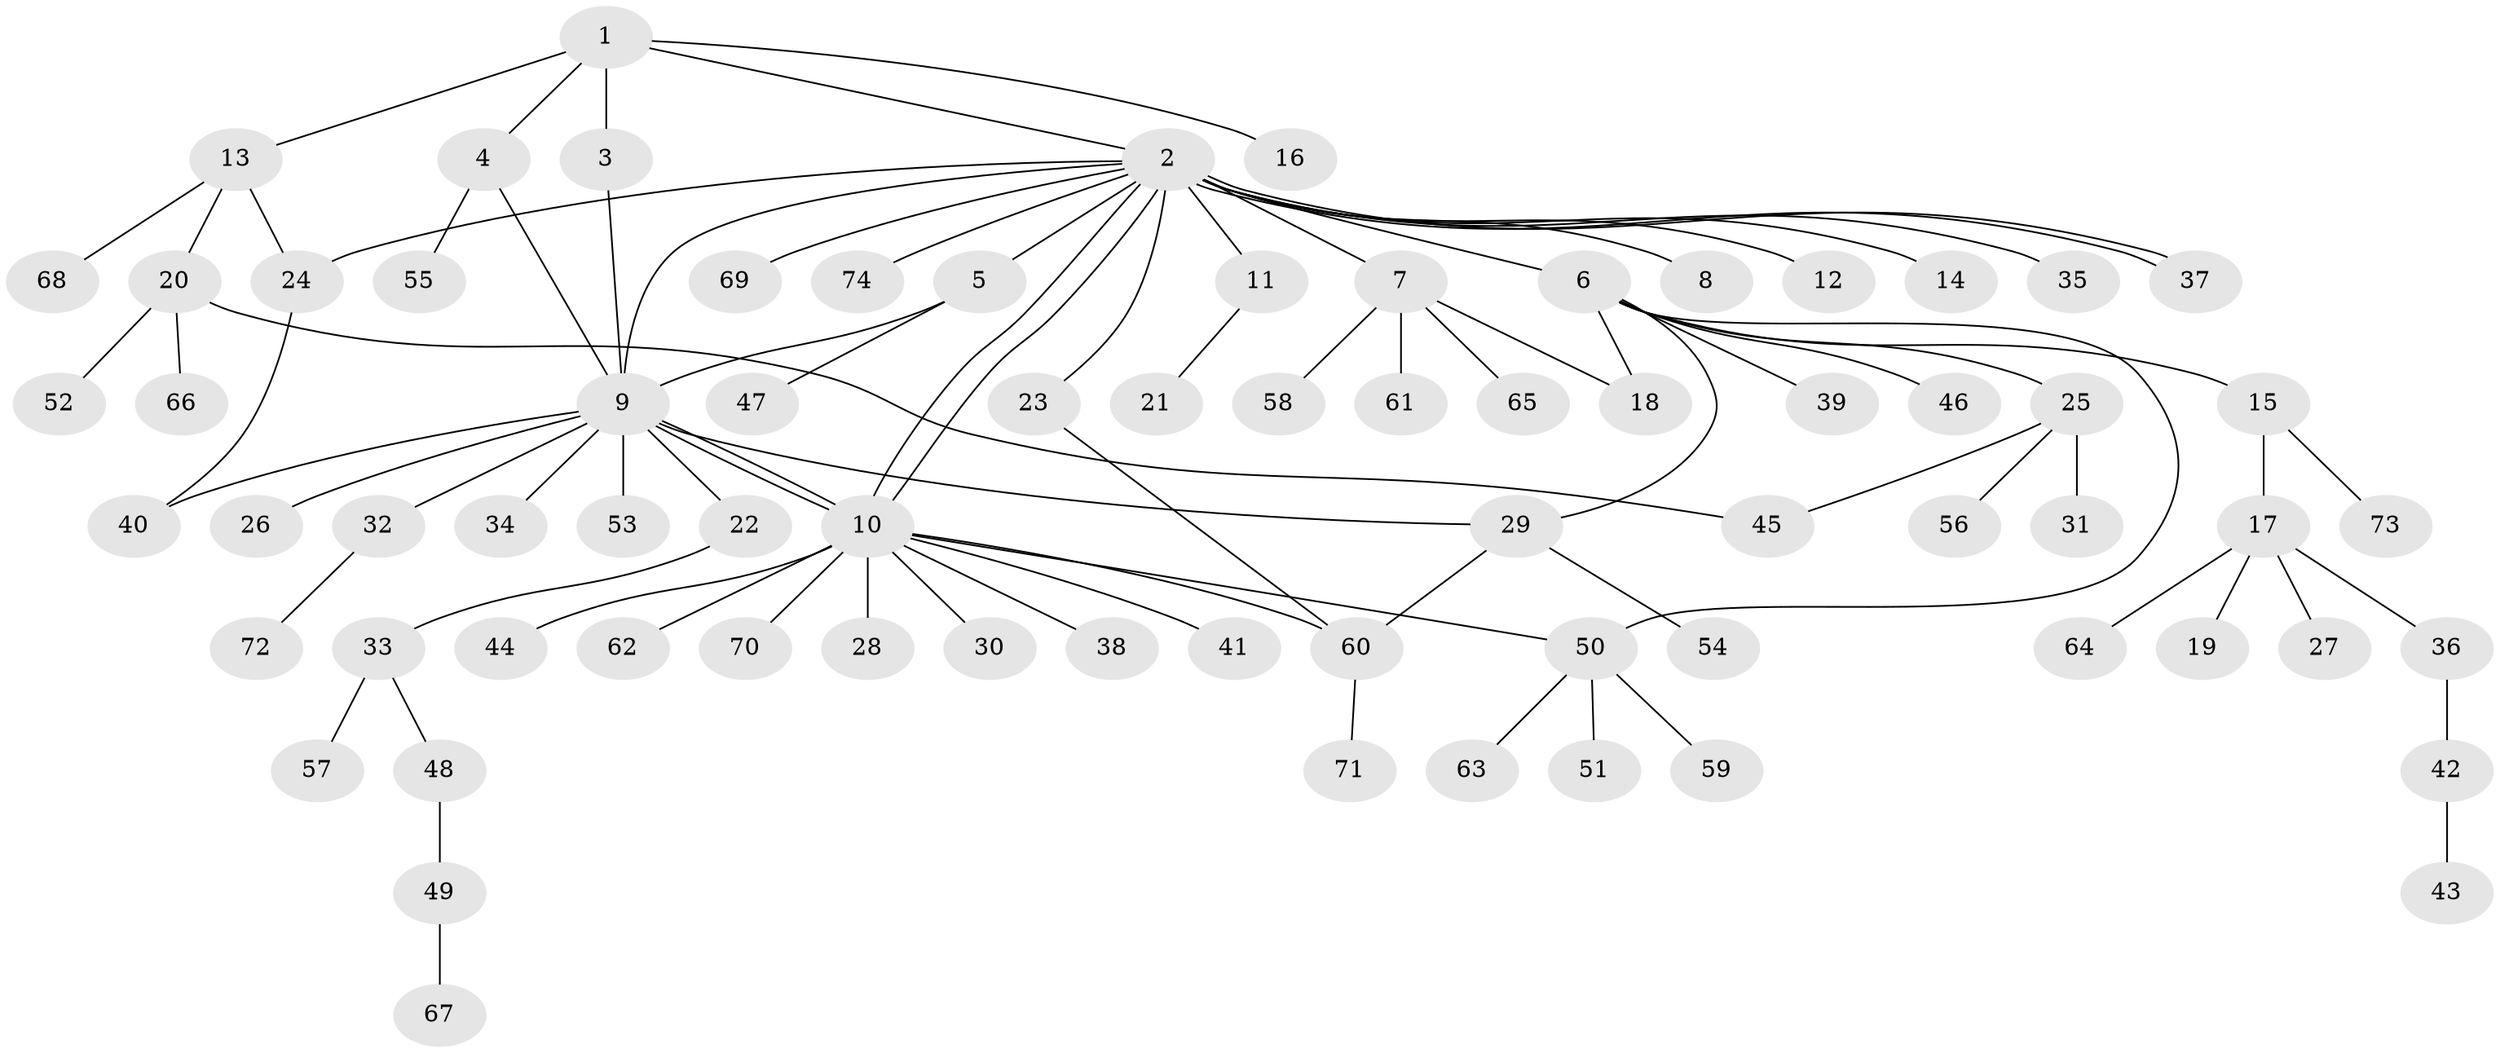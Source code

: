// Generated by graph-tools (version 1.1) at 2025/35/03/09/25 02:35:26]
// undirected, 74 vertices, 88 edges
graph export_dot {
graph [start="1"]
  node [color=gray90,style=filled];
  1;
  2;
  3;
  4;
  5;
  6;
  7;
  8;
  9;
  10;
  11;
  12;
  13;
  14;
  15;
  16;
  17;
  18;
  19;
  20;
  21;
  22;
  23;
  24;
  25;
  26;
  27;
  28;
  29;
  30;
  31;
  32;
  33;
  34;
  35;
  36;
  37;
  38;
  39;
  40;
  41;
  42;
  43;
  44;
  45;
  46;
  47;
  48;
  49;
  50;
  51;
  52;
  53;
  54;
  55;
  56;
  57;
  58;
  59;
  60;
  61;
  62;
  63;
  64;
  65;
  66;
  67;
  68;
  69;
  70;
  71;
  72;
  73;
  74;
  1 -- 2;
  1 -- 3;
  1 -- 4;
  1 -- 13;
  1 -- 16;
  2 -- 5;
  2 -- 6;
  2 -- 7;
  2 -- 8;
  2 -- 9;
  2 -- 10;
  2 -- 10;
  2 -- 11;
  2 -- 12;
  2 -- 14;
  2 -- 23;
  2 -- 24;
  2 -- 35;
  2 -- 37;
  2 -- 37;
  2 -- 69;
  2 -- 74;
  3 -- 9;
  4 -- 9;
  4 -- 55;
  5 -- 9;
  5 -- 47;
  6 -- 15;
  6 -- 18;
  6 -- 25;
  6 -- 29;
  6 -- 39;
  6 -- 46;
  6 -- 50;
  7 -- 18;
  7 -- 58;
  7 -- 61;
  7 -- 65;
  9 -- 10;
  9 -- 10;
  9 -- 22;
  9 -- 26;
  9 -- 29;
  9 -- 32;
  9 -- 34;
  9 -- 40;
  9 -- 53;
  10 -- 28;
  10 -- 30;
  10 -- 38;
  10 -- 41;
  10 -- 44;
  10 -- 50;
  10 -- 60;
  10 -- 62;
  10 -- 70;
  11 -- 21;
  13 -- 20;
  13 -- 24;
  13 -- 68;
  15 -- 17;
  15 -- 73;
  17 -- 19;
  17 -- 27;
  17 -- 36;
  17 -- 64;
  20 -- 45;
  20 -- 52;
  20 -- 66;
  22 -- 33;
  23 -- 60;
  24 -- 40;
  25 -- 31;
  25 -- 45;
  25 -- 56;
  29 -- 54;
  29 -- 60;
  32 -- 72;
  33 -- 48;
  33 -- 57;
  36 -- 42;
  42 -- 43;
  48 -- 49;
  49 -- 67;
  50 -- 51;
  50 -- 59;
  50 -- 63;
  60 -- 71;
}
